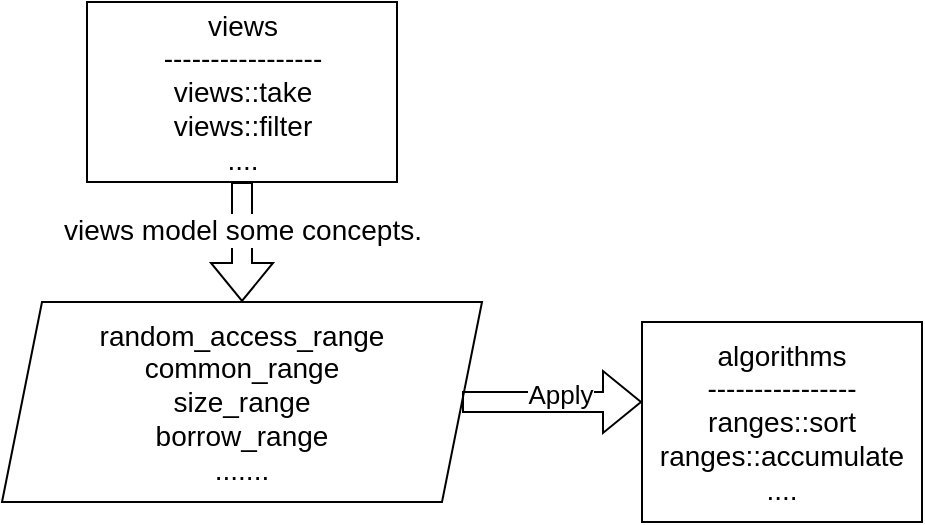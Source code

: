 <mxfile version="24.7.8">
  <diagram name="Page-1" id="9PkmLH54kzMla0i9NlLz">
    <mxGraphModel dx="1058" dy="1097" grid="1" gridSize="10" guides="1" tooltips="1" connect="1" arrows="1" fold="1" page="1" pageScale="1" pageWidth="850" pageHeight="1100" math="0" shadow="0">
      <root>
        <mxCell id="0" />
        <mxCell id="1" parent="0" />
        <mxCell id="Yx8PBwtsTMhz65KYFeF4-1" value="random_access_range&lt;div style=&quot;font-size: 14px;&quot;&gt;common_range&lt;/div&gt;&lt;div style=&quot;font-size: 14px;&quot;&gt;size_range&lt;/div&gt;&lt;div style=&quot;font-size: 14px;&quot;&gt;borrow_range&lt;/div&gt;&lt;div style=&quot;font-size: 14px;&quot;&gt;.......&lt;/div&gt;" style="shape=parallelogram;perimeter=parallelogramPerimeter;whiteSpace=wrap;html=1;fixedSize=1;fontSize=14;" vertex="1" parent="1">
          <mxGeometry x="80" y="310" width="240" height="100" as="geometry" />
        </mxCell>
        <mxCell id="Yx8PBwtsTMhz65KYFeF4-2" value="views&lt;div&gt;-----------------&lt;/div&gt;&lt;div&gt;views::take&lt;/div&gt;&lt;div&gt;views::filter&lt;/div&gt;&lt;div&gt;....&lt;/div&gt;" style="rounded=0;whiteSpace=wrap;html=1;fontSize=14;" vertex="1" parent="1">
          <mxGeometry x="122.5" y="160" width="155" height="90" as="geometry" />
        </mxCell>
        <mxCell id="Yx8PBwtsTMhz65KYFeF4-3" value="algorithms&lt;div&gt;----------------&lt;/div&gt;&lt;div&gt;ranges::sort&lt;/div&gt;&lt;div&gt;ranges::accumulate&lt;/div&gt;&lt;div&gt;....&lt;/div&gt;" style="rounded=0;whiteSpace=wrap;html=1;fontSize=14;" vertex="1" parent="1">
          <mxGeometry x="400" y="320" width="140" height="100" as="geometry" />
        </mxCell>
        <mxCell id="Yx8PBwtsTMhz65KYFeF4-5" value="" style="shape=flexArrow;endArrow=classic;html=1;rounded=0;entryX=0.5;entryY=0;entryDx=0;entryDy=0;" edge="1" parent="1" source="Yx8PBwtsTMhz65KYFeF4-2" target="Yx8PBwtsTMhz65KYFeF4-1">
          <mxGeometry width="50" height="50" relative="1" as="geometry">
            <mxPoint x="20" y="280" as="sourcePoint" />
            <mxPoint x="70" y="230" as="targetPoint" />
          </mxGeometry>
        </mxCell>
        <mxCell id="Yx8PBwtsTMhz65KYFeF4-6" value="&lt;font style=&quot;font-size: 14px;&quot;&gt;views model some concepts.&lt;/font&gt;" style="edgeLabel;html=1;align=center;verticalAlign=middle;resizable=0;points=[];" vertex="1" connectable="0" parent="Yx8PBwtsTMhz65KYFeF4-5">
          <mxGeometry x="0.1" y="2" relative="1" as="geometry">
            <mxPoint x="-2" y="-9" as="offset" />
          </mxGeometry>
        </mxCell>
        <mxCell id="Yx8PBwtsTMhz65KYFeF4-10" value="" style="shape=flexArrow;endArrow=classic;html=1;rounded=0;exitX=1;exitY=0.5;exitDx=0;exitDy=0;" edge="1" parent="1" source="Yx8PBwtsTMhz65KYFeF4-1">
          <mxGeometry width="50" height="50" relative="1" as="geometry">
            <mxPoint x="370" y="410" as="sourcePoint" />
            <mxPoint x="400" y="360" as="targetPoint" />
          </mxGeometry>
        </mxCell>
        <mxCell id="Yx8PBwtsTMhz65KYFeF4-11" value="&lt;font style=&quot;font-size: 13px;&quot;&gt;Apply&lt;/font&gt;" style="edgeLabel;html=1;align=center;verticalAlign=middle;resizable=0;points=[];" vertex="1" connectable="0" parent="Yx8PBwtsTMhz65KYFeF4-10">
          <mxGeometry x="0.073" y="4" relative="1" as="geometry">
            <mxPoint as="offset" />
          </mxGeometry>
        </mxCell>
      </root>
    </mxGraphModel>
  </diagram>
</mxfile>
